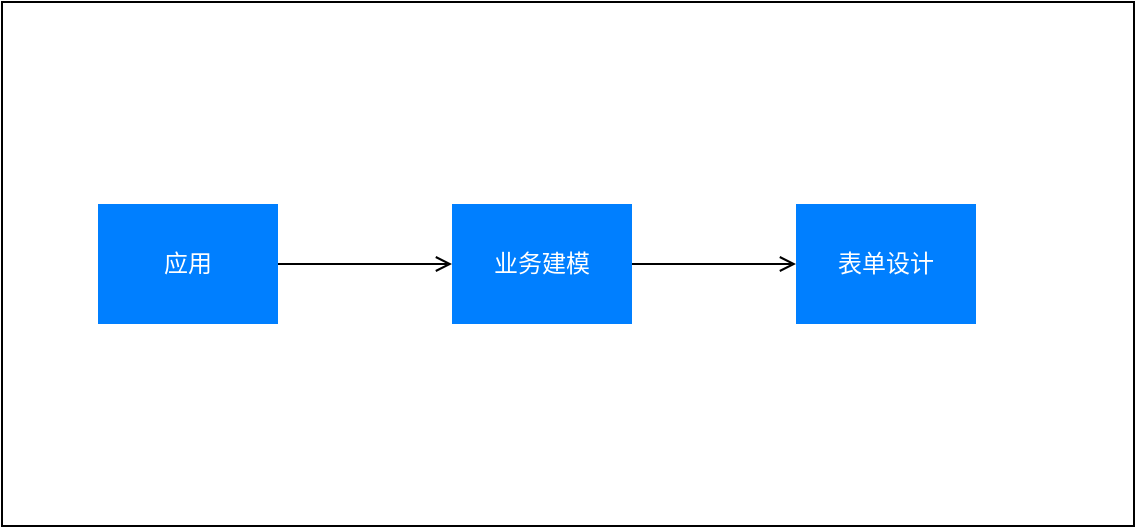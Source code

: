 <mxfile version="20.2.3" type="github">
  <diagram id="jyd061q0N29AtwrCHNUj" name="Page-1">
    <mxGraphModel dx="780" dy="406" grid="0" gridSize="10" guides="1" tooltips="1" connect="1" arrows="1" fold="1" page="1" pageScale="1" pageWidth="827" pageHeight="1169" math="0" shadow="0">
      <root>
        <mxCell id="0" />
        <mxCell id="1" parent="0" />
        <mxCell id="24w_J_6g7qrRopmtUZsV-5" value="" style="rounded=0;whiteSpace=wrap;html=1;fontColor=#FFFFFF;fillColor=#FFFFFF;" vertex="1" parent="1">
          <mxGeometry x="99" y="486" width="566" height="262" as="geometry" />
        </mxCell>
        <mxCell id="24w_J_6g7qrRopmtUZsV-6" style="edgeStyle=orthogonalEdgeStyle;rounded=0;orthogonalLoop=1;jettySize=auto;html=1;exitX=1;exitY=0.5;exitDx=0;exitDy=0;fontColor=#FFFFFF;endArrow=open;endFill=0;" edge="1" parent="1" source="24w_J_6g7qrRopmtUZsV-1" target="24w_J_6g7qrRopmtUZsV-4">
          <mxGeometry relative="1" as="geometry" />
        </mxCell>
        <mxCell id="24w_J_6g7qrRopmtUZsV-1" value="&lt;font color=&quot;#ffffff&quot;&gt;业务建模&lt;/font&gt;" style="rounded=0;whiteSpace=wrap;html=1;fillColor=#007FFF;strokeColor=none;" vertex="1" parent="1">
          <mxGeometry x="324" y="587" width="90" height="60" as="geometry" />
        </mxCell>
        <mxCell id="24w_J_6g7qrRopmtUZsV-3" style="edgeStyle=orthogonalEdgeStyle;rounded=0;orthogonalLoop=1;jettySize=auto;html=1;exitX=1;exitY=0.5;exitDx=0;exitDy=0;fontColor=#FFFFFF;endArrow=open;endFill=0;" edge="1" parent="1" source="24w_J_6g7qrRopmtUZsV-2" target="24w_J_6g7qrRopmtUZsV-1">
          <mxGeometry relative="1" as="geometry" />
        </mxCell>
        <mxCell id="24w_J_6g7qrRopmtUZsV-2" value="&lt;font color=&quot;#ffffff&quot;&gt;应用&lt;/font&gt;" style="rounded=0;whiteSpace=wrap;html=1;fillColor=#007FFF;strokeColor=none;" vertex="1" parent="1">
          <mxGeometry x="147" y="587" width="90" height="60" as="geometry" />
        </mxCell>
        <mxCell id="24w_J_6g7qrRopmtUZsV-4" value="&lt;font color=&quot;#ffffff&quot;&gt;表单设计&lt;/font&gt;" style="rounded=0;whiteSpace=wrap;html=1;fillColor=#007FFF;strokeColor=none;" vertex="1" parent="1">
          <mxGeometry x="496" y="587" width="90" height="60" as="geometry" />
        </mxCell>
      </root>
    </mxGraphModel>
  </diagram>
</mxfile>
